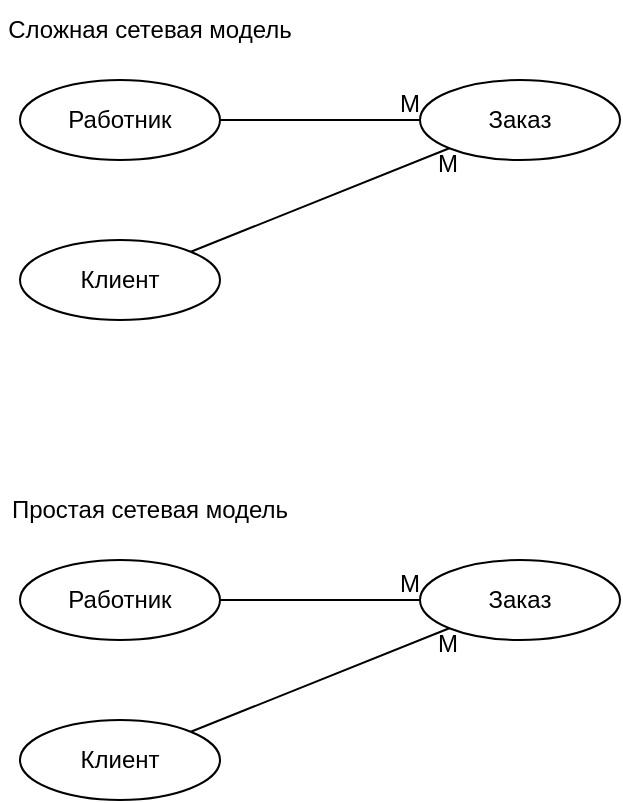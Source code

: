 <mxfile version="20.3.0" type="device" pages="4"><diagram id="PZOdlMfDx4tqzFUZ-vUn" name="Net_model"><mxGraphModel dx="1010" dy="772" grid="1" gridSize="10" guides="1" tooltips="1" connect="1" arrows="1" fold="1" page="1" pageScale="1" pageWidth="850" pageHeight="1100" math="0" shadow="0"><root><mxCell id="0"/><mxCell id="1" parent="0"/><mxCell id="edijgxT18B1baC0jpHS7-14" value="Сложная сетевая модель" style="text;html=1;strokeColor=none;fillColor=none;align=center;verticalAlign=middle;whiteSpace=wrap;rounded=0;" parent="1" vertex="1"><mxGeometry x="40" width="150" height="30" as="geometry"/></mxCell><mxCell id="edijgxT18B1baC0jpHS7-26" value="Простая сетевая модель" style="text;html=1;strokeColor=none;fillColor=none;align=center;verticalAlign=middle;whiteSpace=wrap;rounded=0;" parent="1" vertex="1"><mxGeometry x="40" y="240" width="150" height="30" as="geometry"/></mxCell><mxCell id="U3D-gDKc_pIJuaCca4c1-1" value="Заказ" style="ellipse;whiteSpace=wrap;html=1;align=center;" parent="1" vertex="1"><mxGeometry x="250" y="40" width="100" height="40" as="geometry"/></mxCell><mxCell id="U3D-gDKc_pIJuaCca4c1-3" value="Работник" style="ellipse;whiteSpace=wrap;html=1;align=center;" parent="1" vertex="1"><mxGeometry x="50" y="40" width="100" height="40" as="geometry"/></mxCell><mxCell id="U3D-gDKc_pIJuaCca4c1-4" value="" style="endArrow=none;html=1;rounded=0;" parent="1" source="U3D-gDKc_pIJuaCca4c1-3" target="U3D-gDKc_pIJuaCca4c1-1" edge="1"><mxGeometry relative="1" as="geometry"><mxPoint x="290" y="100" as="sourcePoint"/><mxPoint x="450" y="100" as="targetPoint"/></mxGeometry></mxCell><mxCell id="U3D-gDKc_pIJuaCca4c1-5" value="M" style="resizable=0;html=1;align=right;verticalAlign=bottom;" parent="U3D-gDKc_pIJuaCca4c1-4" connectable="0" vertex="1"><mxGeometry x="1" relative="1" as="geometry"/></mxCell><mxCell id="U3D-gDKc_pIJuaCca4c1-6" value="" style="endArrow=none;html=1;rounded=0;" parent="1" source="bnYQ4upO06JX2NVPG_z3-1" target="U3D-gDKc_pIJuaCca4c1-1" edge="1"><mxGeometry relative="1" as="geometry"><mxPoint x="370" y="120" as="sourcePoint"/><mxPoint x="450" y="60" as="targetPoint"/><Array as="points"/></mxGeometry></mxCell><mxCell id="U3D-gDKc_pIJuaCca4c1-7" value="M" style="resizable=0;html=1;align=right;verticalAlign=bottom;" parent="U3D-gDKc_pIJuaCca4c1-6" connectable="0" vertex="1"><mxGeometry x="1" relative="1" as="geometry"><mxPoint x="5" y="16" as="offset"/></mxGeometry></mxCell><mxCell id="bnYQ4upO06JX2NVPG_z3-1" value="Клиент" style="ellipse;whiteSpace=wrap;html=1;align=center;" parent="1" vertex="1"><mxGeometry x="50" y="120" width="100" height="40" as="geometry"/></mxCell><mxCell id="bnYQ4upO06JX2NVPG_z3-2" value="Заказ" style="ellipse;whiteSpace=wrap;html=1;align=center;" parent="1" vertex="1"><mxGeometry x="250" y="280" width="100" height="40" as="geometry"/></mxCell><mxCell id="bnYQ4upO06JX2NVPG_z3-3" value="Работник" style="ellipse;whiteSpace=wrap;html=1;align=center;" parent="1" vertex="1"><mxGeometry x="50" y="280" width="100" height="40" as="geometry"/></mxCell><mxCell id="bnYQ4upO06JX2NVPG_z3-4" value="" style="endArrow=none;html=1;rounded=0;" parent="1" source="bnYQ4upO06JX2NVPG_z3-3" target="bnYQ4upO06JX2NVPG_z3-2" edge="1"><mxGeometry relative="1" as="geometry"><mxPoint x="290" y="340" as="sourcePoint"/><mxPoint x="450" y="340" as="targetPoint"/></mxGeometry></mxCell><mxCell id="bnYQ4upO06JX2NVPG_z3-5" value="M" style="resizable=0;html=1;align=right;verticalAlign=bottom;" parent="bnYQ4upO06JX2NVPG_z3-4" connectable="0" vertex="1"><mxGeometry x="1" relative="1" as="geometry"/></mxCell><mxCell id="bnYQ4upO06JX2NVPG_z3-6" value="" style="endArrow=none;html=1;rounded=0;" parent="1" source="bnYQ4upO06JX2NVPG_z3-8" target="bnYQ4upO06JX2NVPG_z3-2" edge="1"><mxGeometry relative="1" as="geometry"><mxPoint x="370" y="360" as="sourcePoint"/><mxPoint x="450" y="300" as="targetPoint"/><Array as="points"/></mxGeometry></mxCell><mxCell id="bnYQ4upO06JX2NVPG_z3-7" value="M" style="resizable=0;html=1;align=right;verticalAlign=bottom;" parent="bnYQ4upO06JX2NVPG_z3-6" connectable="0" vertex="1"><mxGeometry x="1" relative="1" as="geometry"><mxPoint x="5" y="16" as="offset"/></mxGeometry></mxCell><mxCell id="bnYQ4upO06JX2NVPG_z3-8" value="Клиент" style="ellipse;whiteSpace=wrap;html=1;align=center;" parent="1" vertex="1"><mxGeometry x="50" y="360" width="100" height="40" as="geometry"/></mxCell></root></mxGraphModel></diagram><diagram id="cXaZTmh2pKxKb2gG8Obb" name="ERD"><mxGraphModel dx="1010" dy="772" grid="1" gridSize="10" guides="1" tooltips="1" connect="1" arrows="1" fold="1" page="1" pageScale="1" pageWidth="850" pageHeight="1100" math="0" shadow="0"><root><mxCell id="0"/><mxCell id="1" parent="0"/><mxCell id="ZW2xJaT-oIEoEsuGGtv1-1" value="Пользователь" style="whiteSpace=wrap;html=1;align=center;" parent="1" vertex="1"><mxGeometry x="180" y="200" width="100" height="40" as="geometry"/></mxCell><mxCell id="ZW2xJaT-oIEoEsuGGtv1-2" value="Ид" style="ellipse;whiteSpace=wrap;html=1;align=center;fontStyle=4;" parent="1" vertex="1"><mxGeometry x="180" y="80" width="100" height="40" as="geometry"/></mxCell><mxCell id="ZW2xJaT-oIEoEsuGGtv1-3" value="имя" style="ellipse;whiteSpace=wrap;html=1;align=center;" parent="1" vertex="1"><mxGeometry x="60" y="260" width="100" height="40" as="geometry"/></mxCell><mxCell id="ZW2xJaT-oIEoEsuGGtv1-4" value="фамилия" style="ellipse;whiteSpace=wrap;html=1;align=center;" parent="1" vertex="1"><mxGeometry x="60" y="140" width="100" height="40" as="geometry"/></mxCell><mxCell id="ZW2xJaT-oIEoEsuGGtv1-6" value="номер_телефона" style="ellipse;whiteSpace=wrap;html=1;align=center;" parent="1" vertex="1"><mxGeometry x="280" y="140" width="100" height="40" as="geometry"/></mxCell><mxCell id="ZW2xJaT-oIEoEsuGGtv1-7" value="ид_чата" style="ellipse;whiteSpace=wrap;html=1;align=center;" parent="1" vertex="1"><mxGeometry x="280" y="260" width="100" height="40" as="geometry"/></mxCell><mxCell id="ZW2xJaT-oIEoEsuGGtv1-8" value="тг_имя_&lt;br&gt;пользователя" style="ellipse;whiteSpace=wrap;html=1;align=center;" parent="1" vertex="1"><mxGeometry x="180" y="320" width="100" height="40" as="geometry"/></mxCell><mxCell id="ZW2xJaT-oIEoEsuGGtv1-9" value="" style="endArrow=none;html=1;rounded=0;" parent="1" source="ZW2xJaT-oIEoEsuGGtv1-7" target="ZW2xJaT-oIEoEsuGGtv1-1" edge="1"><mxGeometry relative="1" as="geometry"><mxPoint x="420" y="20" as="sourcePoint"/><mxPoint x="580" y="20" as="targetPoint"/></mxGeometry></mxCell><mxCell id="ZW2xJaT-oIEoEsuGGtv1-10" value="" style="endArrow=none;html=1;rounded=0;" parent="1" source="ZW2xJaT-oIEoEsuGGtv1-8" target="ZW2xJaT-oIEoEsuGGtv1-1" edge="1"><mxGeometry relative="1" as="geometry"><mxPoint x="420" y="20" as="sourcePoint"/><mxPoint x="580" y="20" as="targetPoint"/></mxGeometry></mxCell><mxCell id="ZW2xJaT-oIEoEsuGGtv1-11" value="" style="endArrow=none;html=1;rounded=0;" parent="1" source="ZW2xJaT-oIEoEsuGGtv1-6" target="ZW2xJaT-oIEoEsuGGtv1-1" edge="1"><mxGeometry relative="1" as="geometry"><mxPoint x="420" y="20" as="sourcePoint"/><mxPoint x="580" y="20" as="targetPoint"/></mxGeometry></mxCell><mxCell id="ZW2xJaT-oIEoEsuGGtv1-12" value="" style="endArrow=none;html=1;rounded=0;" parent="1" source="ZW2xJaT-oIEoEsuGGtv1-4" target="ZW2xJaT-oIEoEsuGGtv1-1" edge="1"><mxGeometry relative="1" as="geometry"><mxPoint x="420" y="20" as="sourcePoint"/><mxPoint x="580" y="20" as="targetPoint"/></mxGeometry></mxCell><mxCell id="ZW2xJaT-oIEoEsuGGtv1-13" value="" style="endArrow=none;html=1;rounded=0;" parent="1" source="ZW2xJaT-oIEoEsuGGtv1-3" target="ZW2xJaT-oIEoEsuGGtv1-1" edge="1"><mxGeometry relative="1" as="geometry"><mxPoint x="420" y="20" as="sourcePoint"/><mxPoint x="580" y="20" as="targetPoint"/></mxGeometry></mxCell><mxCell id="ZW2xJaT-oIEoEsuGGtv1-15" value="" style="endArrow=none;html=1;rounded=0;" parent="1" source="ZW2xJaT-oIEoEsuGGtv1-2" target="ZW2xJaT-oIEoEsuGGtv1-1" edge="1"><mxGeometry relative="1" as="geometry"><mxPoint x="420" y="20" as="sourcePoint"/><mxPoint x="580" y="20" as="targetPoint"/></mxGeometry></mxCell><mxCell id="ZW2xJaT-oIEoEsuGGtv1-16" value="оформляет" style="shape=rhombus;perimeter=rhombusPerimeter;whiteSpace=wrap;html=1;align=center;" parent="1" vertex="1"><mxGeometry x="480" y="190" width="120" height="60" as="geometry"/></mxCell><mxCell id="ZW2xJaT-oIEoEsuGGtv1-18" value="" style="endArrow=none;html=1;rounded=0;" parent="1" source="ZW2xJaT-oIEoEsuGGtv1-1" target="ZW2xJaT-oIEoEsuGGtv1-16" edge="1"><mxGeometry relative="1" as="geometry"><mxPoint x="460" y="100" as="sourcePoint"/><mxPoint x="620" y="100" as="targetPoint"/></mxGeometry></mxCell><mxCell id="ZW2xJaT-oIEoEsuGGtv1-19" value="Заказ" style="whiteSpace=wrap;html=1;align=center;" parent="1" vertex="1"><mxGeometry x="800" y="200" width="100" height="40" as="geometry"/></mxCell><mxCell id="ZW2xJaT-oIEoEsuGGtv1-20" value="номер" style="ellipse;whiteSpace=wrap;html=1;align=center;fontStyle=4;" parent="1" vertex="1"><mxGeometry x="800" y="30" width="100" height="40" as="geometry"/></mxCell><mxCell id="ZW2xJaT-oIEoEsuGGtv1-21" value="состояние" style="ellipse;whiteSpace=wrap;html=1;align=center;" parent="1" vertex="1"><mxGeometry x="900" y="90" width="100" height="40" as="geometry"/></mxCell><mxCell id="ZW2xJaT-oIEoEsuGGtv1-24" value="время_&lt;br&gt;завершения" style="ellipse;whiteSpace=wrap;html=1;align=center;" parent="1" vertex="1"><mxGeometry x="900" y="280" width="100" height="40" as="geometry"/></mxCell><mxCell id="ZW2xJaT-oIEoEsuGGtv1-26" value="описание" style="ellipse;whiteSpace=wrap;html=1;align=center;" parent="1" vertex="1"><mxGeometry x="700" y="90" width="100" height="40" as="geometry"/></mxCell><mxCell id="ZW2xJaT-oIEoEsuGGtv1-27" value="цена" style="ellipse;whiteSpace=wrap;html=1;align=center;" parent="1" vertex="1"><mxGeometry x="940" y="160" width="100" height="40" as="geometry"/></mxCell><mxCell id="ZW2xJaT-oIEoEsuGGtv1-28" value="время_начала" style="ellipse;whiteSpace=wrap;html=1;align=center;" parent="1" vertex="1"><mxGeometry x="700" y="280" width="100" height="40" as="geometry"/></mxCell><mxCell id="ZW2xJaT-oIEoEsuGGtv1-29" value="время_послед_&lt;br&gt;изм_состоян" style="ellipse;whiteSpace=wrap;html=1;align=center;" parent="1" vertex="1"><mxGeometry x="660" y="160" width="100" height="40" as="geometry"/></mxCell><mxCell id="ZW2xJaT-oIEoEsuGGtv1-31" value="" style="endArrow=none;html=1;rounded=0;" parent="1" source="ZW2xJaT-oIEoEsuGGtv1-19" target="ZW2xJaT-oIEoEsuGGtv1-20" edge="1"><mxGeometry relative="1" as="geometry"><mxPoint x="460" y="330" as="sourcePoint"/><mxPoint x="620" y="330" as="targetPoint"/></mxGeometry></mxCell><mxCell id="ZW2xJaT-oIEoEsuGGtv1-34" value="" style="endArrow=none;html=1;rounded=0;" parent="1" source="ZW2xJaT-oIEoEsuGGtv1-24" target="ZW2xJaT-oIEoEsuGGtv1-19" edge="1"><mxGeometry relative="1" as="geometry"><mxPoint x="460" y="330" as="sourcePoint"/><mxPoint x="620" y="330" as="targetPoint"/></mxGeometry></mxCell><mxCell id="ZW2xJaT-oIEoEsuGGtv1-36" value="" style="endArrow=none;html=1;rounded=0;" parent="1" source="ZW2xJaT-oIEoEsuGGtv1-19" target="ZW2xJaT-oIEoEsuGGtv1-26" edge="1"><mxGeometry relative="1" as="geometry"><mxPoint x="940" y="230" as="sourcePoint"/><mxPoint x="1100" y="230" as="targetPoint"/></mxGeometry></mxCell><mxCell id="ZW2xJaT-oIEoEsuGGtv1-37" value="" style="endArrow=none;html=1;rounded=0;" parent="1" source="ZW2xJaT-oIEoEsuGGtv1-19" target="ZW2xJaT-oIEoEsuGGtv1-27" edge="1"><mxGeometry relative="1" as="geometry"><mxPoint x="460" y="330" as="sourcePoint"/><mxPoint x="620" y="330" as="targetPoint"/></mxGeometry></mxCell><mxCell id="ZW2xJaT-oIEoEsuGGtv1-38" value="" style="endArrow=none;html=1;rounded=0;" parent="1" source="ZW2xJaT-oIEoEsuGGtv1-21" target="ZW2xJaT-oIEoEsuGGtv1-19" edge="1"><mxGeometry relative="1" as="geometry"><mxPoint x="460" y="330" as="sourcePoint"/><mxPoint x="620" y="330" as="targetPoint"/></mxGeometry></mxCell><mxCell id="ZW2xJaT-oIEoEsuGGtv1-39" value="" style="endArrow=none;html=1;rounded=0;" parent="1" source="ZW2xJaT-oIEoEsuGGtv1-19" target="ZW2xJaT-oIEoEsuGGtv1-28" edge="1"><mxGeometry relative="1" as="geometry"><mxPoint x="460" y="330" as="sourcePoint"/><mxPoint x="620" y="330" as="targetPoint"/></mxGeometry></mxCell><mxCell id="ZW2xJaT-oIEoEsuGGtv1-40" value="" style="endArrow=none;html=1;rounded=0;" parent="1" source="ZW2xJaT-oIEoEsuGGtv1-19" target="ZW2xJaT-oIEoEsuGGtv1-29" edge="1"><mxGeometry relative="1" as="geometry"><mxPoint x="460" y="330" as="sourcePoint"/><mxPoint x="620" y="330" as="targetPoint"/></mxGeometry></mxCell><mxCell id="ZW2xJaT-oIEoEsuGGtv1-41" value="" style="endArrow=oval;html=1;rounded=0;endFill=1;" parent="1" source="ZW2xJaT-oIEoEsuGGtv1-16" target="ZW2xJaT-oIEoEsuGGtv1-19" edge="1"><mxGeometry relative="1" as="geometry"><mxPoint x="460" y="280" as="sourcePoint"/><mxPoint x="620" y="280" as="targetPoint"/></mxGeometry></mxCell><mxCell id="ZW2xJaT-oIEoEsuGGtv1-42" value="M" style="resizable=0;html=1;align=right;verticalAlign=bottom;" parent="ZW2xJaT-oIEoEsuGGtv1-41" connectable="0" vertex="1"><mxGeometry x="1" relative="1" as="geometry"><mxPoint x="-10" y="20" as="offset"/></mxGeometry></mxCell><mxCell id="ZW2xJaT-oIEoEsuGGtv1-44" value="" style="endArrow=none;html=1;rounded=0;" parent="1" source="ZW2xJaT-oIEoEsuGGtv1-19" target="mx0pr8GeNgyvvgvWVH4--1" edge="1"><mxGeometry relative="1" as="geometry"><mxPoint x="1080" y="120" as="sourcePoint"/><mxPoint x="1120" y="220" as="targetPoint"/></mxGeometry></mxCell><mxCell id="ktHQiWhW8APgLaV7C8lh-16" value="Пользователь" style="whiteSpace=wrap;html=1;align=center;" parent="1" vertex="1"><mxGeometry x="545" y="540" width="100" height="40" as="geometry"/></mxCell><mxCell id="ktHQiWhW8APgLaV7C8lh-17" value="Ид" style="ellipse;whiteSpace=wrap;html=1;align=center;fontStyle=4;" parent="1" vertex="1"><mxGeometry x="545" y="420" width="100" height="40" as="geometry"/></mxCell><mxCell id="ktHQiWhW8APgLaV7C8lh-18" value="имя" style="ellipse;whiteSpace=wrap;html=1;align=center;" parent="1" vertex="1"><mxGeometry x="425" y="600" width="100" height="40" as="geometry"/></mxCell><mxCell id="ktHQiWhW8APgLaV7C8lh-19" value="фамилия" style="ellipse;whiteSpace=wrap;html=1;align=center;" parent="1" vertex="1"><mxGeometry x="425" y="480" width="100" height="40" as="geometry"/></mxCell><mxCell id="ktHQiWhW8APgLaV7C8lh-20" value="номер_телефона" style="ellipse;whiteSpace=wrap;html=1;align=center;" parent="1" vertex="1"><mxGeometry x="645" y="480" width="100" height="40" as="geometry"/></mxCell><mxCell id="ktHQiWhW8APgLaV7C8lh-21" value="ид_чата" style="ellipse;whiteSpace=wrap;html=1;align=center;" parent="1" vertex="1"><mxGeometry x="645" y="600" width="100" height="40" as="geometry"/></mxCell><mxCell id="ktHQiWhW8APgLaV7C8lh-22" value="тг_имя_&lt;br&gt;пользователя" style="ellipse;whiteSpace=wrap;html=1;align=center;" parent="1" vertex="1"><mxGeometry x="545" y="660" width="100" height="40" as="geometry"/></mxCell><mxCell id="ktHQiWhW8APgLaV7C8lh-23" value="" style="endArrow=none;html=1;rounded=0;" parent="1" source="ktHQiWhW8APgLaV7C8lh-21" target="ktHQiWhW8APgLaV7C8lh-16" edge="1"><mxGeometry relative="1" as="geometry"><mxPoint x="785" y="360" as="sourcePoint"/><mxPoint x="945" y="360" as="targetPoint"/></mxGeometry></mxCell><mxCell id="ktHQiWhW8APgLaV7C8lh-24" value="" style="endArrow=none;html=1;rounded=0;" parent="1" source="ktHQiWhW8APgLaV7C8lh-22" target="ktHQiWhW8APgLaV7C8lh-16" edge="1"><mxGeometry relative="1" as="geometry"><mxPoint x="785" y="360" as="sourcePoint"/><mxPoint x="945" y="360" as="targetPoint"/></mxGeometry></mxCell><mxCell id="ktHQiWhW8APgLaV7C8lh-25" value="" style="endArrow=none;html=1;rounded=0;" parent="1" source="ktHQiWhW8APgLaV7C8lh-20" target="ktHQiWhW8APgLaV7C8lh-16" edge="1"><mxGeometry relative="1" as="geometry"><mxPoint x="785" y="360" as="sourcePoint"/><mxPoint x="945" y="360" as="targetPoint"/></mxGeometry></mxCell><mxCell id="ktHQiWhW8APgLaV7C8lh-26" value="" style="endArrow=none;html=1;rounded=0;" parent="1" source="ktHQiWhW8APgLaV7C8lh-19" target="ktHQiWhW8APgLaV7C8lh-16" edge="1"><mxGeometry relative="1" as="geometry"><mxPoint x="785" y="360" as="sourcePoint"/><mxPoint x="945" y="360" as="targetPoint"/></mxGeometry></mxCell><mxCell id="ktHQiWhW8APgLaV7C8lh-27" value="" style="endArrow=none;html=1;rounded=0;" parent="1" source="ktHQiWhW8APgLaV7C8lh-18" target="ktHQiWhW8APgLaV7C8lh-16" edge="1"><mxGeometry relative="1" as="geometry"><mxPoint x="785" y="360" as="sourcePoint"/><mxPoint x="945" y="360" as="targetPoint"/></mxGeometry></mxCell><mxCell id="ktHQiWhW8APgLaV7C8lh-28" value="" style="endArrow=none;html=1;rounded=0;" parent="1" source="ktHQiWhW8APgLaV7C8lh-17" target="ktHQiWhW8APgLaV7C8lh-16" edge="1"><mxGeometry relative="1" as="geometry"><mxPoint x="785" y="360" as="sourcePoint"/><mxPoint x="945" y="360" as="targetPoint"/></mxGeometry></mxCell><mxCell id="ktHQiWhW8APgLaV7C8lh-29" value="исполняет" style="shape=rhombus;perimeter=rhombusPerimeter;whiteSpace=wrap;html=1;align=center;" parent="1" vertex="1"><mxGeometry x="790" y="400" width="120" height="60" as="geometry"/></mxCell><mxCell id="ktHQiWhW8APgLaV7C8lh-30" value="" style="endArrow=none;html=1;rounded=0;" parent="1" source="ktHQiWhW8APgLaV7C8lh-16" target="ktHQiWhW8APgLaV7C8lh-29" edge="1"><mxGeometry relative="1" as="geometry"><mxPoint x="775" y="590" as="sourcePoint"/><mxPoint x="767.727" y="456.364" as="targetPoint"/><Array as="points"><mxPoint x="850" y="560"/></Array></mxGeometry></mxCell><mxCell id="ktHQiWhW8APgLaV7C8lh-31" value="" style="endArrow=oval;html=1;rounded=0;endFill=1;" parent="1" source="ktHQiWhW8APgLaV7C8lh-29" target="ZW2xJaT-oIEoEsuGGtv1-19" edge="1"><mxGeometry relative="1" as="geometry"><mxPoint x="1010" y="640" as="sourcePoint"/><mxPoint x="1350" y="580" as="targetPoint"/></mxGeometry></mxCell><mxCell id="ktHQiWhW8APgLaV7C8lh-32" value="M" style="resizable=0;html=1;align=right;verticalAlign=bottom;" parent="ktHQiWhW8APgLaV7C8lh-31" connectable="0" vertex="1"><mxGeometry x="1" relative="1" as="geometry"><mxPoint x="10" y="20" as="offset"/></mxGeometry></mxCell><mxCell id="ktHQiWhW8APgLaV7C8lh-33" value="роль" style="ellipse;whiteSpace=wrap;html=1;align=center;" parent="1" vertex="1"><mxGeometry x="390.0" y="540" width="100" height="40" as="geometry"/></mxCell><mxCell id="ktHQiWhW8APgLaV7C8lh-34" value="" style="endArrow=none;html=1;rounded=0;" parent="1" source="ktHQiWhW8APgLaV7C8lh-33" target="ktHQiWhW8APgLaV7C8lh-16" edge="1"><mxGeometry relative="1" as="geometry"><mxPoint x="986.67" y="380" as="sourcePoint"/><mxPoint x="830.003" y="600" as="targetPoint"/></mxGeometry></mxCell><mxCell id="mx0pr8GeNgyvvgvWVH4--1" value="доп_требования" style="ellipse;whiteSpace=wrap;html=1;align=center;" parent="1" vertex="1"><mxGeometry x="940" y="220" width="100" height="40" as="geometry"/></mxCell></root></mxGraphModel></diagram><diagram id="bhIeZaYJTAMCaKA7GM7x" name="IDEF1X"><mxGraphModel dx="1010" dy="772" grid="1" gridSize="10" guides="1" tooltips="1" connect="1" arrows="1" fold="1" page="1" pageScale="1" pageWidth="850" pageHeight="1100" math="0" shadow="0"><root><mxCell id="0"/><mxCell id="1" parent="0"/><mxCell id="Ca0GXeNTN-tfq80mzo3o-7" value="" style="swimlane;fontStyle=0;childLayout=stackLayout;horizontal=1;startSize=0;horizontalStack=0;resizeParent=1;resizeParentMax=0;resizeLast=0;collapsible=1;marginBottom=0;" parent="1" vertex="1"><mxGeometry x="40" y="80" width="140" height="210" as="geometry"/></mxCell><mxCell id="Ca0GXeNTN-tfq80mzo3o-8" value="ид" style="text;strokeColor=default;fillColor=none;align=left;verticalAlign=middle;spacingLeft=4;spacingRight=4;overflow=hidden;points=[[0,0.5],[1,0.5]];portConstraint=eastwest;rotatable=0;" parent="Ca0GXeNTN-tfq80mzo3o-7" vertex="1"><mxGeometry width="140" height="30" as="geometry"/></mxCell><mxCell id="Ca0GXeNTN-tfq80mzo3o-10" value="имя" style="text;strokeColor=none;fillColor=none;align=left;verticalAlign=middle;spacingLeft=4;spacingRight=4;overflow=hidden;points=[[0,0.5],[1,0.5]];portConstraint=eastwest;rotatable=0;" parent="Ca0GXeNTN-tfq80mzo3o-7" vertex="1"><mxGeometry y="30" width="140" height="30" as="geometry"/></mxCell><mxCell id="5odemIbgGc87DJWow0u0-7" value="фамилия" style="text;strokeColor=none;fillColor=none;align=left;verticalAlign=middle;spacingLeft=4;spacingRight=4;overflow=hidden;points=[[0,0.5],[1,0.5]];portConstraint=eastwest;rotatable=0;" parent="Ca0GXeNTN-tfq80mzo3o-7" vertex="1"><mxGeometry y="60" width="140" height="30" as="geometry"/></mxCell><mxCell id="5odemIbgGc87DJWow0u0-6" value="номер_телефона" style="text;strokeColor=none;fillColor=none;align=left;verticalAlign=middle;spacingLeft=4;spacingRight=4;overflow=hidden;points=[[0,0.5],[1,0.5]];portConstraint=eastwest;rotatable=0;" parent="Ca0GXeNTN-tfq80mzo3o-7" vertex="1"><mxGeometry y="90" width="140" height="30" as="geometry"/></mxCell><mxCell id="5odemIbgGc87DJWow0u0-5" value="тг_имя_пользователя" style="text;strokeColor=none;fillColor=none;align=left;verticalAlign=middle;spacingLeft=4;spacingRight=4;overflow=hidden;points=[[0,0.5],[1,0.5]];portConstraint=eastwest;rotatable=0;" parent="Ca0GXeNTN-tfq80mzo3o-7" vertex="1"><mxGeometry y="120" width="140" height="30" as="geometry"/></mxCell><mxCell id="5odemIbgGc87DJWow0u0-4" value="ид_чата" style="text;strokeColor=none;fillColor=none;align=left;verticalAlign=middle;spacingLeft=4;spacingRight=4;overflow=hidden;points=[[0,0.5],[1,0.5]];portConstraint=eastwest;rotatable=0;" parent="Ca0GXeNTN-tfq80mzo3o-7" vertex="1"><mxGeometry y="150" width="140" height="30" as="geometry"/></mxCell><mxCell id="5odemIbgGc87DJWow0u0-1" style="text;strokeColor=none;fillColor=none;align=left;verticalAlign=middle;spacingLeft=4;spacingRight=4;overflow=hidden;points=[[0,0.5],[1,0.5]];portConstraint=eastwest;rotatable=0;" parent="Ca0GXeNTN-tfq80mzo3o-7" vertex="1"><mxGeometry y="180" width="140" height="30" as="geometry"/></mxCell><mxCell id="5odemIbgGc87DJWow0u0-8" value="Клиент" style="rounded=0;whiteSpace=wrap;html=1;strokeColor=default;" parent="1" vertex="1"><mxGeometry x="40" y="260" width="50" height="30" as="geometry"/></mxCell><mxCell id="5odemIbgGc87DJWow0u0-9" value="" style="swimlane;fontStyle=0;childLayout=stackLayout;horizontal=1;startSize=0;horizontalStack=0;resizeParent=1;resizeParentMax=0;resizeLast=0;collapsible=1;marginBottom=0;" parent="1" vertex="1"><mxGeometry x="320" y="70" width="160" height="300" as="geometry"/></mxCell><mxCell id="5odemIbgGc87DJWow0u0-10" value="номер" style="text;strokeColor=default;fillColor=none;align=left;verticalAlign=middle;spacingLeft=4;spacingRight=4;overflow=hidden;points=[[0,0.5],[1,0.5]];portConstraint=eastwest;rotatable=0;" parent="5odemIbgGc87DJWow0u0-9" vertex="1"><mxGeometry width="160" height="30" as="geometry"/></mxCell><mxCell id="5odemIbgGc87DJWow0u0-11" value="клиент" style="text;strokeColor=none;fillColor=none;align=left;verticalAlign=middle;spacingLeft=4;spacingRight=4;overflow=hidden;points=[[0,0.5],[1,0.5]];portConstraint=eastwest;rotatable=0;" parent="5odemIbgGc87DJWow0u0-9" vertex="1"><mxGeometry y="30" width="160" height="30" as="geometry"/></mxCell><mxCell id="5odemIbgGc87DJWow0u0-12" value="исполнитель" style="text;strokeColor=none;fillColor=none;align=left;verticalAlign=middle;spacingLeft=4;spacingRight=4;overflow=hidden;points=[[0,0.5],[1,0.5]];portConstraint=eastwest;rotatable=0;" parent="5odemIbgGc87DJWow0u0-9" vertex="1"><mxGeometry y="60" width="160" height="30" as="geometry"/></mxCell><mxCell id="5odemIbgGc87DJWow0u0-13" value="описание" style="text;strokeColor=none;fillColor=none;align=left;verticalAlign=middle;spacingLeft=4;spacingRight=4;overflow=hidden;points=[[0,0.5],[1,0.5]];portConstraint=eastwest;rotatable=0;" parent="5odemIbgGc87DJWow0u0-9" vertex="1"><mxGeometry y="90" width="160" height="30" as="geometry"/></mxCell><mxCell id="5odemIbgGc87DJWow0u0-14" value="цена" style="text;strokeColor=none;fillColor=none;align=left;verticalAlign=middle;spacingLeft=4;spacingRight=4;overflow=hidden;points=[[0,0.5],[1,0.5]];portConstraint=eastwest;rotatable=0;" parent="5odemIbgGc87DJWow0u0-9" vertex="1"><mxGeometry y="120" width="160" height="30" as="geometry"/></mxCell><mxCell id="5odemIbgGc87DJWow0u0-15" value="состояние" style="text;strokeColor=none;fillColor=none;align=left;verticalAlign=middle;spacingLeft=4;spacingRight=4;overflow=hidden;points=[[0,0.5],[1,0.5]];portConstraint=eastwest;rotatable=0;" parent="5odemIbgGc87DJWow0u0-9" vertex="1"><mxGeometry y="150" width="160" height="30" as="geometry"/></mxCell><mxCell id="5odemIbgGc87DJWow0u0-16" value="время_начала" style="text;strokeColor=none;fillColor=none;align=left;verticalAlign=middle;spacingLeft=4;spacingRight=4;overflow=hidden;points=[[0,0.5],[1,0.5]];portConstraint=eastwest;rotatable=0;" parent="5odemIbgGc87DJWow0u0-9" vertex="1"><mxGeometry y="180" width="160" height="30" as="geometry"/></mxCell><mxCell id="5odemIbgGc87DJWow0u0-17" value="время_посл_изм_состоян" style="text;strokeColor=none;fillColor=none;align=left;verticalAlign=middle;spacingLeft=4;spacingRight=4;overflow=hidden;points=[[0,0.5],[1,0.5]];portConstraint=eastwest;rotatable=0;" parent="5odemIbgGc87DJWow0u0-9" vertex="1"><mxGeometry y="210" width="160" height="30" as="geometry"/></mxCell><mxCell id="5odemIbgGc87DJWow0u0-32" value="время_завершения" style="text;strokeColor=none;fillColor=none;align=left;verticalAlign=middle;spacingLeft=4;spacingRight=4;overflow=hidden;points=[[0,0.5],[1,0.5]];portConstraint=eastwest;rotatable=0;" parent="5odemIbgGc87DJWow0u0-9" vertex="1"><mxGeometry y="240" width="160" height="30" as="geometry"/></mxCell><mxCell id="5odemIbgGc87DJWow0u0-31" style="text;strokeColor=none;fillColor=none;align=left;verticalAlign=middle;spacingLeft=4;spacingRight=4;overflow=hidden;points=[[0,0.5],[1,0.5]];portConstraint=eastwest;rotatable=0;" parent="5odemIbgGc87DJWow0u0-9" vertex="1"><mxGeometry y="270" width="160" height="30" as="geometry"/></mxCell><mxCell id="5odemIbgGc87DJWow0u0-18" value="Заказ" style="rounded=0;whiteSpace=wrap;html=1;strokeColor=default;" parent="1" vertex="1"><mxGeometry x="320" y="340" width="50" height="30" as="geometry"/></mxCell><mxCell id="5odemIbgGc87DJWow0u0-19" value="" style="swimlane;fontStyle=0;childLayout=stackLayout;horizontal=1;startSize=0;horizontalStack=0;resizeParent=1;resizeParentMax=0;resizeLast=0;collapsible=1;marginBottom=0;" parent="1" vertex="1"><mxGeometry x="600" y="80" width="140" height="210" as="geometry"/></mxCell><mxCell id="5odemIbgGc87DJWow0u0-22" value="заказ" style="text;strokeColor=none;fillColor=none;align=left;verticalAlign=middle;spacingLeft=4;spacingRight=4;overflow=hidden;points=[[0,0.5],[1,0.5]];portConstraint=eastwest;rotatable=0;" parent="5odemIbgGc87DJWow0u0-19" vertex="1"><mxGeometry width="140" height="30" as="geometry"/></mxCell><mxCell id="5odemIbgGc87DJWow0u0-20" value="время" style="text;strokeColor=default;fillColor=none;align=left;verticalAlign=middle;spacingLeft=4;spacingRight=4;overflow=hidden;points=[[0,0.5],[1,0.5]];portConstraint=eastwest;rotatable=0;strokeWidth=1;perimeterSpacing=0;spacing=2;shadow=0;" parent="5odemIbgGc87DJWow0u0-19" vertex="1"><mxGeometry y="30" width="140" height="30" as="geometry"/></mxCell><mxCell id="5odemIbgGc87DJWow0u0-21" value="тип" style="text;strokeColor=none;fillColor=none;align=left;verticalAlign=middle;spacingLeft=4;spacingRight=4;overflow=hidden;points=[[0,0.5],[1,0.5]];portConstraint=eastwest;rotatable=0;" parent="5odemIbgGc87DJWow0u0-19" vertex="1"><mxGeometry y="60" width="140" height="30" as="geometry"/></mxCell><mxCell id="5odemIbgGc87DJWow0u0-23" value="описание" style="text;strokeColor=none;fillColor=none;align=left;verticalAlign=middle;spacingLeft=4;spacingRight=4;overflow=hidden;points=[[0,0.5],[1,0.5]];portConstraint=eastwest;rotatable=0;" parent="5odemIbgGc87DJWow0u0-19" vertex="1"><mxGeometry y="90" width="140" height="30" as="geometry"/></mxCell><mxCell id="5odemIbgGc87DJWow0u0-24" value="состояние" style="text;strokeColor=none;fillColor=none;align=left;verticalAlign=middle;spacingLeft=4;spacingRight=4;overflow=hidden;points=[[0,0.5],[1,0.5]];portConstraint=eastwest;rotatable=0;" parent="5odemIbgGc87DJWow0u0-19" vertex="1"><mxGeometry y="120" width="140" height="30" as="geometry"/></mxCell><mxCell id="5odemIbgGc87DJWow0u0-25" value="изменение_цены" style="text;strokeColor=none;fillColor=none;align=left;verticalAlign=middle;spacingLeft=4;spacingRight=4;overflow=hidden;points=[[0,0.5],[1,0.5]];portConstraint=eastwest;rotatable=0;" parent="5odemIbgGc87DJWow0u0-19" vertex="1"><mxGeometry y="150" width="140" height="30" as="geometry"/></mxCell><mxCell id="5odemIbgGc87DJWow0u0-27" style="text;strokeColor=none;fillColor=none;align=left;verticalAlign=middle;spacingLeft=4;spacingRight=4;overflow=hidden;points=[[0,0.5],[1,0.5]];portConstraint=eastwest;rotatable=0;" parent="5odemIbgGc87DJWow0u0-19" vertex="1"><mxGeometry y="180" width="140" height="30" as="geometry"/></mxCell><mxCell id="5odemIbgGc87DJWow0u0-28" value="доп_требования" style="rounded=0;whiteSpace=wrap;html=1;strokeColor=default;" parent="1" vertex="1"><mxGeometry x="600" y="260" width="100" height="30" as="geometry"/></mxCell><mxCell id="5odemIbgGc87DJWow0u0-33" value="" style="endArrow=none;html=1;rounded=0;exitX=1;exitY=0;exitDx=0;exitDy=0;exitPerimeter=0;entryX=0.002;entryY=0.326;entryDx=0;entryDy=0;entryPerimeter=0;" parent="1" source="5odemIbgGc87DJWow0u0-6" target="5odemIbgGc87DJWow0u0-14" edge="1"><mxGeometry relative="1" as="geometry"><mxPoint x="230" y="170" as="sourcePoint"/><mxPoint x="250" y="250" as="targetPoint"/></mxGeometry></mxCell><mxCell id="5odemIbgGc87DJWow0u0-34" value="N" style="resizable=0;html=1;align=right;verticalAlign=bottom;shadow=0;strokeColor=default;strokeWidth=1;fillColor=none;" parent="5odemIbgGc87DJWow0u0-33" connectable="0" vertex="1"><mxGeometry x="1" relative="1" as="geometry"/></mxCell><mxCell id="8-BP3-WbIddciXqwLCiG-1" value="оформляет" style="edgeLabel;html=1;align=center;verticalAlign=middle;resizable=0;points=[];" parent="5odemIbgGc87DJWow0u0-33" vertex="1" connectable="0"><mxGeometry x="-0.348" y="2" relative="1" as="geometry"><mxPoint x="24" y="-8" as="offset"/></mxGeometry></mxCell><mxCell id="5odemIbgGc87DJWow0u0-35" value="" style="endArrow=none;html=1;rounded=0;exitX=0.998;exitY=0.333;exitDx=0;exitDy=0;exitPerimeter=0;entryX=-0.01;entryY=1.014;entryDx=0;entryDy=0;entryPerimeter=0;" parent="1" source="5odemIbgGc87DJWow0u0-14" target="5odemIbgGc87DJWow0u0-23" edge="1"><mxGeometry relative="1" as="geometry"><mxPoint x="480" y="219.88" as="sourcePoint"/><mxPoint x="620.32" y="219.66" as="targetPoint"/></mxGeometry></mxCell><mxCell id="5odemIbgGc87DJWow0u0-36" value="N" style="resizable=0;html=1;align=right;verticalAlign=bottom;shadow=0;strokeColor=default;strokeWidth=1;fillColor=none;" parent="5odemIbgGc87DJWow0u0-35" connectable="0" vertex="1"><mxGeometry x="1" relative="1" as="geometry"/></mxCell><mxCell id="8-BP3-WbIddciXqwLCiG-2" value="дополняется" style="edgeLabel;html=1;align=center;verticalAlign=middle;resizable=0;points=[];" parent="5odemIbgGc87DJWow0u0-35" vertex="1" connectable="0"><mxGeometry x="-0.197" relative="1" as="geometry"><mxPoint x="12" y="-10" as="offset"/></mxGeometry></mxCell><mxCell id="9dchZHfbAoKxFoK-ocMx-1" value="" style="swimlane;fontStyle=0;childLayout=stackLayout;horizontal=1;startSize=0;horizontalStack=0;resizeParent=1;resizeParentMax=0;resizeLast=0;collapsible=1;marginBottom=0;" parent="1" vertex="1"><mxGeometry x="40" y="400" width="140" height="240" as="geometry"/></mxCell><mxCell id="9dchZHfbAoKxFoK-ocMx-2" value="ид" style="text;strokeColor=default;fillColor=none;align=left;verticalAlign=middle;spacingLeft=4;spacingRight=4;overflow=hidden;points=[[0,0.5],[1,0.5]];portConstraint=eastwest;rotatable=0;" parent="9dchZHfbAoKxFoK-ocMx-1" vertex="1"><mxGeometry width="140" height="30" as="geometry"/></mxCell><mxCell id="9dchZHfbAoKxFoK-ocMx-3" value="роль" style="text;strokeColor=none;fillColor=none;align=left;verticalAlign=middle;spacingLeft=4;spacingRight=4;overflow=hidden;points=[[0,0.5],[1,0.5]];portConstraint=eastwest;rotatable=0;" parent="9dchZHfbAoKxFoK-ocMx-1" vertex="1"><mxGeometry y="30" width="140" height="30" as="geometry"/></mxCell><mxCell id="9dchZHfbAoKxFoK-ocMx-4" value="имя" style="text;strokeColor=none;fillColor=none;align=left;verticalAlign=middle;spacingLeft=4;spacingRight=4;overflow=hidden;points=[[0,0.5],[1,0.5]];portConstraint=eastwest;rotatable=0;" parent="9dchZHfbAoKxFoK-ocMx-1" vertex="1"><mxGeometry y="60" width="140" height="30" as="geometry"/></mxCell><mxCell id="9dchZHfbAoKxFoK-ocMx-5" value="фамилия" style="text;strokeColor=none;fillColor=none;align=left;verticalAlign=middle;spacingLeft=4;spacingRight=4;overflow=hidden;points=[[0,0.5],[1,0.5]];portConstraint=eastwest;rotatable=0;" parent="9dchZHfbAoKxFoK-ocMx-1" vertex="1"><mxGeometry y="90" width="140" height="30" as="geometry"/></mxCell><mxCell id="9dchZHfbAoKxFoK-ocMx-6" value="номер_телефона" style="text;strokeColor=none;fillColor=none;align=left;verticalAlign=middle;spacingLeft=4;spacingRight=4;overflow=hidden;points=[[0,0.5],[1,0.5]];portConstraint=eastwest;rotatable=0;" parent="9dchZHfbAoKxFoK-ocMx-1" vertex="1"><mxGeometry y="120" width="140" height="30" as="geometry"/></mxCell><mxCell id="9dchZHfbAoKxFoK-ocMx-7" value="тг_имя_пользователя" style="text;strokeColor=none;fillColor=none;align=left;verticalAlign=middle;spacingLeft=4;spacingRight=4;overflow=hidden;points=[[0,0.5],[1,0.5]];portConstraint=eastwest;rotatable=0;" parent="9dchZHfbAoKxFoK-ocMx-1" vertex="1"><mxGeometry y="150" width="140" height="30" as="geometry"/></mxCell><mxCell id="9dchZHfbAoKxFoK-ocMx-8" value="ид_чата" style="text;strokeColor=none;fillColor=none;align=left;verticalAlign=middle;spacingLeft=4;spacingRight=4;overflow=hidden;points=[[0,0.5],[1,0.5]];portConstraint=eastwest;rotatable=0;" parent="9dchZHfbAoKxFoK-ocMx-1" vertex="1"><mxGeometry y="180" width="140" height="30" as="geometry"/></mxCell><mxCell id="9dchZHfbAoKxFoK-ocMx-9" style="text;strokeColor=none;fillColor=none;align=left;verticalAlign=middle;spacingLeft=4;spacingRight=4;overflow=hidden;points=[[0,0.5],[1,0.5]];portConstraint=eastwest;rotatable=0;" parent="9dchZHfbAoKxFoK-ocMx-1" vertex="1"><mxGeometry y="210" width="140" height="30" as="geometry"/></mxCell><mxCell id="9dchZHfbAoKxFoK-ocMx-10" value="Работник" style="rounded=0;whiteSpace=wrap;html=1;strokeColor=default;" parent="1" vertex="1"><mxGeometry x="40" y="610" width="60" height="30" as="geometry"/></mxCell><mxCell id="9dchZHfbAoKxFoK-ocMx-11" value="" style="endArrow=none;html=1;rounded=0;entryX=0;entryY=1;entryDx=0;entryDy=0;exitX=1;exitY=-0.009;exitDx=0;exitDy=0;exitPerimeter=0;" parent="1" source="9dchZHfbAoKxFoK-ocMx-6" target="5odemIbgGc87DJWow0u0-18" edge="1"><mxGeometry relative="1" as="geometry"><mxPoint x="190" y="210" as="sourcePoint"/><mxPoint x="270" y="420" as="targetPoint"/></mxGeometry></mxCell><mxCell id="9dchZHfbAoKxFoK-ocMx-12" value="N" style="resizable=0;html=1;align=right;verticalAlign=bottom;shadow=0;strokeColor=default;strokeWidth=1;fillColor=none;" parent="9dchZHfbAoKxFoK-ocMx-11" connectable="0" vertex="1"><mxGeometry x="1" relative="1" as="geometry"/></mxCell><mxCell id="9dchZHfbAoKxFoK-ocMx-13" value="исполняет" style="edgeLabel;html=1;align=center;verticalAlign=middle;resizable=0;points=[];" parent="9dchZHfbAoKxFoK-ocMx-11" vertex="1" connectable="0"><mxGeometry x="-0.348" y="2" relative="1" as="geometry"><mxPoint x="14" y="-50" as="offset"/></mxGeometry></mxCell></root></mxGraphModel></diagram><diagram id="edCUqZqxdzI2pPSIIShz" name="KBM"><mxGraphModel dx="1010" dy="772" grid="1" gridSize="10" guides="1" tooltips="1" connect="1" arrows="1" fold="1" page="1" pageScale="1" pageWidth="1600" pageHeight="900" math="0" shadow="0"><root><mxCell id="0"/><mxCell id="1" parent="0"/><mxCell id="6z4TuF04W0ZPxfdpLBlt-1" value="" style="swimlane;fontStyle=0;childLayout=stackLayout;horizontal=1;startSize=0;horizontalStack=0;resizeParent=1;resizeParentMax=0;resizeLast=0;collapsible=1;marginBottom=0;" vertex="1" parent="1"><mxGeometry x="40" y="80" width="140" height="210" as="geometry"/></mxCell><mxCell id="6z4TuF04W0ZPxfdpLBlt-2" value="ид" style="text;strokeColor=default;fillColor=none;align=left;verticalAlign=middle;spacingLeft=4;spacingRight=4;overflow=hidden;points=[[0,0.5],[1,0.5]];portConstraint=eastwest;rotatable=0;" vertex="1" parent="6z4TuF04W0ZPxfdpLBlt-1"><mxGeometry width="140" height="30" as="geometry"/></mxCell><mxCell id="6z4TuF04W0ZPxfdpLBlt-3" value="имя" style="text;strokeColor=none;fillColor=none;align=left;verticalAlign=middle;spacingLeft=4;spacingRight=4;overflow=hidden;points=[[0,0.5],[1,0.5]];portConstraint=eastwest;rotatable=0;" vertex="1" parent="6z4TuF04W0ZPxfdpLBlt-1"><mxGeometry y="30" width="140" height="30" as="geometry"/></mxCell><mxCell id="6z4TuF04W0ZPxfdpLBlt-4" value="фамилия" style="text;strokeColor=none;fillColor=none;align=left;verticalAlign=middle;spacingLeft=4;spacingRight=4;overflow=hidden;points=[[0,0.5],[1,0.5]];portConstraint=eastwest;rotatable=0;" vertex="1" parent="6z4TuF04W0ZPxfdpLBlt-1"><mxGeometry y="60" width="140" height="30" as="geometry"/></mxCell><mxCell id="6z4TuF04W0ZPxfdpLBlt-5" value="номер_телефона" style="text;strokeColor=none;fillColor=none;align=left;verticalAlign=middle;spacingLeft=4;spacingRight=4;overflow=hidden;points=[[0,0.5],[1,0.5]];portConstraint=eastwest;rotatable=0;" vertex="1" parent="6z4TuF04W0ZPxfdpLBlt-1"><mxGeometry y="90" width="140" height="30" as="geometry"/></mxCell><mxCell id="6z4TuF04W0ZPxfdpLBlt-6" value="тг_имя_пользователя" style="text;strokeColor=none;fillColor=none;align=left;verticalAlign=middle;spacingLeft=4;spacingRight=4;overflow=hidden;points=[[0,0.5],[1,0.5]];portConstraint=eastwest;rotatable=0;" vertex="1" parent="6z4TuF04W0ZPxfdpLBlt-1"><mxGeometry y="120" width="140" height="30" as="geometry"/></mxCell><mxCell id="6z4TuF04W0ZPxfdpLBlt-7" value="ид_чата" style="text;strokeColor=none;fillColor=none;align=left;verticalAlign=middle;spacingLeft=4;spacingRight=4;overflow=hidden;points=[[0,0.5],[1,0.5]];portConstraint=eastwest;rotatable=0;" vertex="1" parent="6z4TuF04W0ZPxfdpLBlt-1"><mxGeometry y="150" width="140" height="30" as="geometry"/></mxCell><mxCell id="6z4TuF04W0ZPxfdpLBlt-8" style="text;strokeColor=none;fillColor=none;align=left;verticalAlign=middle;spacingLeft=4;spacingRight=4;overflow=hidden;points=[[0,0.5],[1,0.5]];portConstraint=eastwest;rotatable=0;" vertex="1" parent="6z4TuF04W0ZPxfdpLBlt-1"><mxGeometry y="180" width="140" height="30" as="geometry"/></mxCell><mxCell id="6z4TuF04W0ZPxfdpLBlt-9" value="Клиент" style="rounded=0;whiteSpace=wrap;html=1;strokeColor=default;" vertex="1" parent="1"><mxGeometry x="40" y="260" width="50" height="30" as="geometry"/></mxCell><mxCell id="6z4TuF04W0ZPxfdpLBlt-10" value="" style="swimlane;fontStyle=0;childLayout=stackLayout;horizontal=1;startSize=0;horizontalStack=0;resizeParent=1;resizeParentMax=0;resizeLast=0;collapsible=1;marginBottom=0;" vertex="1" parent="1"><mxGeometry x="320" y="70" width="160" height="330" as="geometry"/></mxCell><mxCell id="6z4TuF04W0ZPxfdpLBlt-11" value="номер" style="text;strokeColor=default;fillColor=none;align=left;verticalAlign=middle;spacingLeft=4;spacingRight=4;overflow=hidden;points=[[0,0.5],[1,0.5]];portConstraint=eastwest;rotatable=0;" vertex="1" parent="6z4TuF04W0ZPxfdpLBlt-10"><mxGeometry width="160" height="30" as="geometry"/></mxCell><mxCell id="6z4TuF04W0ZPxfdpLBlt-12" value="клиент" style="text;strokeColor=none;fillColor=none;align=left;verticalAlign=middle;spacingLeft=4;spacingRight=4;overflow=hidden;points=[[0,0.5],[1,0.5]];portConstraint=eastwest;rotatable=0;" vertex="1" parent="6z4TuF04W0ZPxfdpLBlt-10"><mxGeometry y="30" width="160" height="30" as="geometry"/></mxCell><mxCell id="6z4TuF04W0ZPxfdpLBlt-13" value="исполнитель" style="text;strokeColor=none;fillColor=none;align=left;verticalAlign=middle;spacingLeft=4;spacingRight=4;overflow=hidden;points=[[0,0.5],[1,0.5]];portConstraint=eastwest;rotatable=0;" vertex="1" parent="6z4TuF04W0ZPxfdpLBlt-10"><mxGeometry y="60" width="160" height="30" as="geometry"/></mxCell><mxCell id="6z4TuF04W0ZPxfdpLBlt-14" value="описание" style="text;strokeColor=none;fillColor=none;align=left;verticalAlign=middle;spacingLeft=4;spacingRight=4;overflow=hidden;points=[[0,0.5],[1,0.5]];portConstraint=eastwest;rotatable=0;" vertex="1" parent="6z4TuF04W0ZPxfdpLBlt-10"><mxGeometry y="90" width="160" height="30" as="geometry"/></mxCell><mxCell id="6z4TuF04W0ZPxfdpLBlt-15" value="цена" style="text;strokeColor=none;fillColor=none;align=left;verticalAlign=middle;spacingLeft=4;spacingRight=4;overflow=hidden;points=[[0,0.5],[1,0.5]];portConstraint=eastwest;rotatable=0;" vertex="1" parent="6z4TuF04W0ZPxfdpLBlt-10"><mxGeometry y="120" width="160" height="30" as="geometry"/></mxCell><mxCell id="6z4TuF04W0ZPxfdpLBlt-16" value="состояние" style="text;strokeColor=none;fillColor=none;align=left;verticalAlign=middle;spacingLeft=4;spacingRight=4;overflow=hidden;points=[[0,0.5],[1,0.5]];portConstraint=eastwest;rotatable=0;" vertex="1" parent="6z4TuF04W0ZPxfdpLBlt-10"><mxGeometry y="150" width="160" height="30" as="geometry"/></mxCell><mxCell id="6z4TuF04W0ZPxfdpLBlt-17" value="время_начала" style="text;strokeColor=none;fillColor=none;align=left;verticalAlign=middle;spacingLeft=4;spacingRight=4;overflow=hidden;points=[[0,0.5],[1,0.5]];portConstraint=eastwest;rotatable=0;" vertex="1" parent="6z4TuF04W0ZPxfdpLBlt-10"><mxGeometry y="180" width="160" height="30" as="geometry"/></mxCell><mxCell id="6z4TuF04W0ZPxfdpLBlt-18" value="время_посл_изм_состоян" style="text;strokeColor=none;fillColor=none;align=left;verticalAlign=middle;spacingLeft=4;spacingRight=4;overflow=hidden;points=[[0,0.5],[1,0.5]];portConstraint=eastwest;rotatable=0;" vertex="1" parent="6z4TuF04W0ZPxfdpLBlt-10"><mxGeometry y="210" width="160" height="30" as="geometry"/></mxCell><mxCell id="6z4TuF04W0ZPxfdpLBlt-19" value="время_завершения" style="text;strokeColor=none;fillColor=none;align=left;verticalAlign=middle;spacingLeft=4;spacingRight=4;overflow=hidden;points=[[0,0.5],[1,0.5]];portConstraint=eastwest;rotatable=0;" vertex="1" parent="6z4TuF04W0ZPxfdpLBlt-10"><mxGeometry y="240" width="160" height="30" as="geometry"/></mxCell><mxCell id="6z4TuF04W0ZPxfdpLBlt-50" value="доп_требования" style="text;strokeColor=none;fillColor=none;align=left;verticalAlign=middle;spacingLeft=4;spacingRight=4;overflow=hidden;points=[[0,0.5],[1,0.5]];portConstraint=eastwest;rotatable=0;" vertex="1" parent="6z4TuF04W0ZPxfdpLBlt-10"><mxGeometry y="270" width="160" height="30" as="geometry"/></mxCell><mxCell id="6z4TuF04W0ZPxfdpLBlt-20" style="text;strokeColor=none;fillColor=none;align=left;verticalAlign=middle;spacingLeft=4;spacingRight=4;overflow=hidden;points=[[0,0.5],[1,0.5]];portConstraint=eastwest;rotatable=0;" vertex="1" parent="6z4TuF04W0ZPxfdpLBlt-10"><mxGeometry y="300" width="160" height="30" as="geometry"/></mxCell><mxCell id="6z4TuF04W0ZPxfdpLBlt-21" value="Заказ" style="rounded=0;whiteSpace=wrap;html=1;strokeColor=default;" vertex="1" parent="1"><mxGeometry x="320" y="370" width="50" height="30" as="geometry"/></mxCell><mxCell id="6z4TuF04W0ZPxfdpLBlt-31" value="" style="endArrow=none;html=1;rounded=0;exitX=1;exitY=0;exitDx=0;exitDy=0;exitPerimeter=0;entryX=0.002;entryY=0.326;entryDx=0;entryDy=0;entryPerimeter=0;" edge="1" parent="1" source="6z4TuF04W0ZPxfdpLBlt-5" target="6z4TuF04W0ZPxfdpLBlt-15"><mxGeometry relative="1" as="geometry"><mxPoint x="230" y="170" as="sourcePoint"/><mxPoint x="250" y="250" as="targetPoint"/></mxGeometry></mxCell><mxCell id="6z4TuF04W0ZPxfdpLBlt-32" value="N" style="resizable=0;html=1;align=right;verticalAlign=bottom;shadow=0;strokeColor=default;strokeWidth=1;fillColor=none;" connectable="0" vertex="1" parent="6z4TuF04W0ZPxfdpLBlt-31"><mxGeometry x="1" relative="1" as="geometry"/></mxCell><mxCell id="6z4TuF04W0ZPxfdpLBlt-33" value="оформляет" style="edgeLabel;html=1;align=center;verticalAlign=middle;resizable=0;points=[];" vertex="1" connectable="0" parent="6z4TuF04W0ZPxfdpLBlt-31"><mxGeometry x="-0.348" y="2" relative="1" as="geometry"><mxPoint x="24" y="-8" as="offset"/></mxGeometry></mxCell><mxCell id="6z4TuF04W0ZPxfdpLBlt-37" value="" style="swimlane;fontStyle=0;childLayout=stackLayout;horizontal=1;startSize=0;horizontalStack=0;resizeParent=1;resizeParentMax=0;resizeLast=0;collapsible=1;marginBottom=0;" vertex="1" parent="1"><mxGeometry x="40" y="400" width="140" height="240" as="geometry"/></mxCell><mxCell id="6z4TuF04W0ZPxfdpLBlt-38" value="ид" style="text;strokeColor=default;fillColor=none;align=left;verticalAlign=middle;spacingLeft=4;spacingRight=4;overflow=hidden;points=[[0,0.5],[1,0.5]];portConstraint=eastwest;rotatable=0;" vertex="1" parent="6z4TuF04W0ZPxfdpLBlt-37"><mxGeometry width="140" height="30" as="geometry"/></mxCell><mxCell id="6z4TuF04W0ZPxfdpLBlt-39" value="роль" style="text;strokeColor=none;fillColor=none;align=left;verticalAlign=middle;spacingLeft=4;spacingRight=4;overflow=hidden;points=[[0,0.5],[1,0.5]];portConstraint=eastwest;rotatable=0;" vertex="1" parent="6z4TuF04W0ZPxfdpLBlt-37"><mxGeometry y="30" width="140" height="30" as="geometry"/></mxCell><mxCell id="6z4TuF04W0ZPxfdpLBlt-40" value="имя" style="text;strokeColor=none;fillColor=none;align=left;verticalAlign=middle;spacingLeft=4;spacingRight=4;overflow=hidden;points=[[0,0.5],[1,0.5]];portConstraint=eastwest;rotatable=0;" vertex="1" parent="6z4TuF04W0ZPxfdpLBlt-37"><mxGeometry y="60" width="140" height="30" as="geometry"/></mxCell><mxCell id="6z4TuF04W0ZPxfdpLBlt-41" value="фамилия" style="text;strokeColor=none;fillColor=none;align=left;verticalAlign=middle;spacingLeft=4;spacingRight=4;overflow=hidden;points=[[0,0.5],[1,0.5]];portConstraint=eastwest;rotatable=0;" vertex="1" parent="6z4TuF04W0ZPxfdpLBlt-37"><mxGeometry y="90" width="140" height="30" as="geometry"/></mxCell><mxCell id="6z4TuF04W0ZPxfdpLBlt-42" value="номер_телефона" style="text;strokeColor=none;fillColor=none;align=left;verticalAlign=middle;spacingLeft=4;spacingRight=4;overflow=hidden;points=[[0,0.5],[1,0.5]];portConstraint=eastwest;rotatable=0;" vertex="1" parent="6z4TuF04W0ZPxfdpLBlt-37"><mxGeometry y="120" width="140" height="30" as="geometry"/></mxCell><mxCell id="6z4TuF04W0ZPxfdpLBlt-43" value="тг_имя_пользователя" style="text;strokeColor=none;fillColor=none;align=left;verticalAlign=middle;spacingLeft=4;spacingRight=4;overflow=hidden;points=[[0,0.5],[1,0.5]];portConstraint=eastwest;rotatable=0;" vertex="1" parent="6z4TuF04W0ZPxfdpLBlt-37"><mxGeometry y="150" width="140" height="30" as="geometry"/></mxCell><mxCell id="6z4TuF04W0ZPxfdpLBlt-44" value="ид_чата" style="text;strokeColor=none;fillColor=none;align=left;verticalAlign=middle;spacingLeft=4;spacingRight=4;overflow=hidden;points=[[0,0.5],[1,0.5]];portConstraint=eastwest;rotatable=0;" vertex="1" parent="6z4TuF04W0ZPxfdpLBlt-37"><mxGeometry y="180" width="140" height="30" as="geometry"/></mxCell><mxCell id="6z4TuF04W0ZPxfdpLBlt-45" style="text;strokeColor=none;fillColor=none;align=left;verticalAlign=middle;spacingLeft=4;spacingRight=4;overflow=hidden;points=[[0,0.5],[1,0.5]];portConstraint=eastwest;rotatable=0;" vertex="1" parent="6z4TuF04W0ZPxfdpLBlt-37"><mxGeometry y="210" width="140" height="30" as="geometry"/></mxCell><mxCell id="6z4TuF04W0ZPxfdpLBlt-46" value="Работник" style="rounded=0;whiteSpace=wrap;html=1;strokeColor=default;" vertex="1" parent="1"><mxGeometry x="40" y="610" width="60" height="30" as="geometry"/></mxCell><mxCell id="6z4TuF04W0ZPxfdpLBlt-47" value="" style="endArrow=none;html=1;rounded=0;entryX=0;entryY=1;entryDx=0;entryDy=0;exitX=1;exitY=-0.009;exitDx=0;exitDy=0;exitPerimeter=0;" edge="1" parent="1" source="6z4TuF04W0ZPxfdpLBlt-42" target="6z4TuF04W0ZPxfdpLBlt-21"><mxGeometry relative="1" as="geometry"><mxPoint x="190" y="210" as="sourcePoint"/><mxPoint x="270" y="420" as="targetPoint"/></mxGeometry></mxCell><mxCell id="6z4TuF04W0ZPxfdpLBlt-48" value="N" style="resizable=0;html=1;align=right;verticalAlign=bottom;shadow=0;strokeColor=default;strokeWidth=1;fillColor=none;" connectable="0" vertex="1" parent="6z4TuF04W0ZPxfdpLBlt-47"><mxGeometry x="1" relative="1" as="geometry"/></mxCell><mxCell id="6z4TuF04W0ZPxfdpLBlt-49" value="исполняет" style="edgeLabel;html=1;align=center;verticalAlign=middle;resizable=0;points=[];" vertex="1" connectable="0" parent="6z4TuF04W0ZPxfdpLBlt-47"><mxGeometry x="-0.348" y="2" relative="1" as="geometry"><mxPoint x="14" y="-50" as="offset"/></mxGeometry></mxCell></root></mxGraphModel></diagram></mxfile>